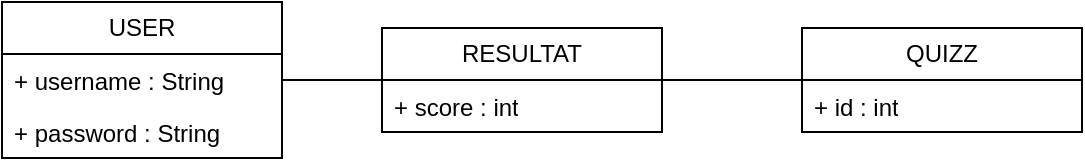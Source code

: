 <mxfile version="26.0.4">
  <diagram name="Page-1" id="9lIUxGM1HujR8109dvYh">
    <mxGraphModel dx="1434" dy="797" grid="1" gridSize="10" guides="1" tooltips="1" connect="1" arrows="1" fold="1" page="1" pageScale="1" pageWidth="827" pageHeight="1169" math="0" shadow="0">
      <root>
        <mxCell id="0" />
        <mxCell id="1" parent="0" />
        <mxCell id="kyXpaC6zp0ztqsQjwrJE-11" value="USER" style="swimlane;fontStyle=0;childLayout=stackLayout;horizontal=1;startSize=26;fillColor=none;horizontalStack=0;resizeParent=1;resizeParentMax=0;resizeLast=0;collapsible=1;marginBottom=0;whiteSpace=wrap;html=1;" parent="1" vertex="1">
          <mxGeometry x="120" y="60" width="140" height="78" as="geometry">
            <mxRectangle x="120" y="60" width="70" height="30" as="alternateBounds" />
          </mxGeometry>
        </mxCell>
        <mxCell id="kyXpaC6zp0ztqsQjwrJE-12" value="+ username : String" style="text;strokeColor=none;fillColor=none;align=left;verticalAlign=top;spacingLeft=4;spacingRight=4;overflow=hidden;rotatable=0;points=[[0,0.5],[1,0.5]];portConstraint=eastwest;whiteSpace=wrap;html=1;" parent="kyXpaC6zp0ztqsQjwrJE-11" vertex="1">
          <mxGeometry y="26" width="140" height="26" as="geometry" />
        </mxCell>
        <mxCell id="kyXpaC6zp0ztqsQjwrJE-13" value="+ password : String" style="text;strokeColor=none;fillColor=none;align=left;verticalAlign=top;spacingLeft=4;spacingRight=4;overflow=hidden;rotatable=0;points=[[0,0.5],[1,0.5]];portConstraint=eastwest;whiteSpace=wrap;html=1;" parent="kyXpaC6zp0ztqsQjwrJE-11" vertex="1">
          <mxGeometry y="52" width="140" height="26" as="geometry" />
        </mxCell>
        <mxCell id="kyXpaC6zp0ztqsQjwrJE-15" value="QUIZZ" style="swimlane;fontStyle=0;childLayout=stackLayout;horizontal=1;startSize=26;fillColor=none;horizontalStack=0;resizeParent=1;resizeParentMax=0;resizeLast=0;collapsible=1;marginBottom=0;whiteSpace=wrap;html=1;" parent="1" vertex="1">
          <mxGeometry x="520" y="73" width="140" height="52" as="geometry">
            <mxRectangle x="530" y="70" width="80" height="30" as="alternateBounds" />
          </mxGeometry>
        </mxCell>
        <mxCell id="kyXpaC6zp0ztqsQjwrJE-16" value="+ id : int" style="text;strokeColor=none;fillColor=none;align=left;verticalAlign=top;spacingLeft=4;spacingRight=4;overflow=hidden;rotatable=0;points=[[0,0.5],[1,0.5]];portConstraint=eastwest;whiteSpace=wrap;html=1;" parent="kyXpaC6zp0ztqsQjwrJE-15" vertex="1">
          <mxGeometry y="26" width="140" height="26" as="geometry" />
        </mxCell>
        <mxCell id="kyXpaC6zp0ztqsQjwrJE-18" value="RESULTAT" style="swimlane;fontStyle=0;childLayout=stackLayout;horizontal=1;startSize=26;fillColor=none;horizontalStack=0;resizeParent=1;resizeParentMax=0;resizeLast=0;collapsible=1;marginBottom=0;whiteSpace=wrap;html=1;" parent="1" vertex="1">
          <mxGeometry x="310" y="73" width="140" height="52" as="geometry">
            <mxRectangle x="310" y="86" width="100" height="30" as="alternateBounds" />
          </mxGeometry>
        </mxCell>
        <mxCell id="kyXpaC6zp0ztqsQjwrJE-19" value="+ score : int" style="text;strokeColor=none;fillColor=none;align=left;verticalAlign=top;spacingLeft=4;spacingRight=4;overflow=hidden;rotatable=0;points=[[0,0.5],[1,0.5]];portConstraint=eastwest;whiteSpace=wrap;html=1;" parent="kyXpaC6zp0ztqsQjwrJE-18" vertex="1">
          <mxGeometry y="26" width="140" height="26" as="geometry" />
        </mxCell>
        <mxCell id="kyXpaC6zp0ztqsQjwrJE-20" value="" style="endArrow=none;html=1;rounded=0;entryX=0;entryY=0.5;entryDx=0;entryDy=0;exitX=1;exitY=0.5;exitDx=0;exitDy=0;" parent="1" source="kyXpaC6zp0ztqsQjwrJE-11" target="kyXpaC6zp0ztqsQjwrJE-18" edge="1">
          <mxGeometry width="50" height="50" relative="1" as="geometry">
            <mxPoint x="350" y="300" as="sourcePoint" />
            <mxPoint x="400" y="250" as="targetPoint" />
          </mxGeometry>
        </mxCell>
        <mxCell id="kyXpaC6zp0ztqsQjwrJE-21" value="" style="endArrow=none;html=1;rounded=0;entryX=0;entryY=0.5;entryDx=0;entryDy=0;exitX=1;exitY=0.5;exitDx=0;exitDy=0;" parent="1" source="kyXpaC6zp0ztqsQjwrJE-18" target="kyXpaC6zp0ztqsQjwrJE-15" edge="1">
          <mxGeometry width="50" height="50" relative="1" as="geometry">
            <mxPoint x="330" y="200" as="sourcePoint" />
            <mxPoint x="520" y="90" as="targetPoint" />
          </mxGeometry>
        </mxCell>
      </root>
    </mxGraphModel>
  </diagram>
</mxfile>
